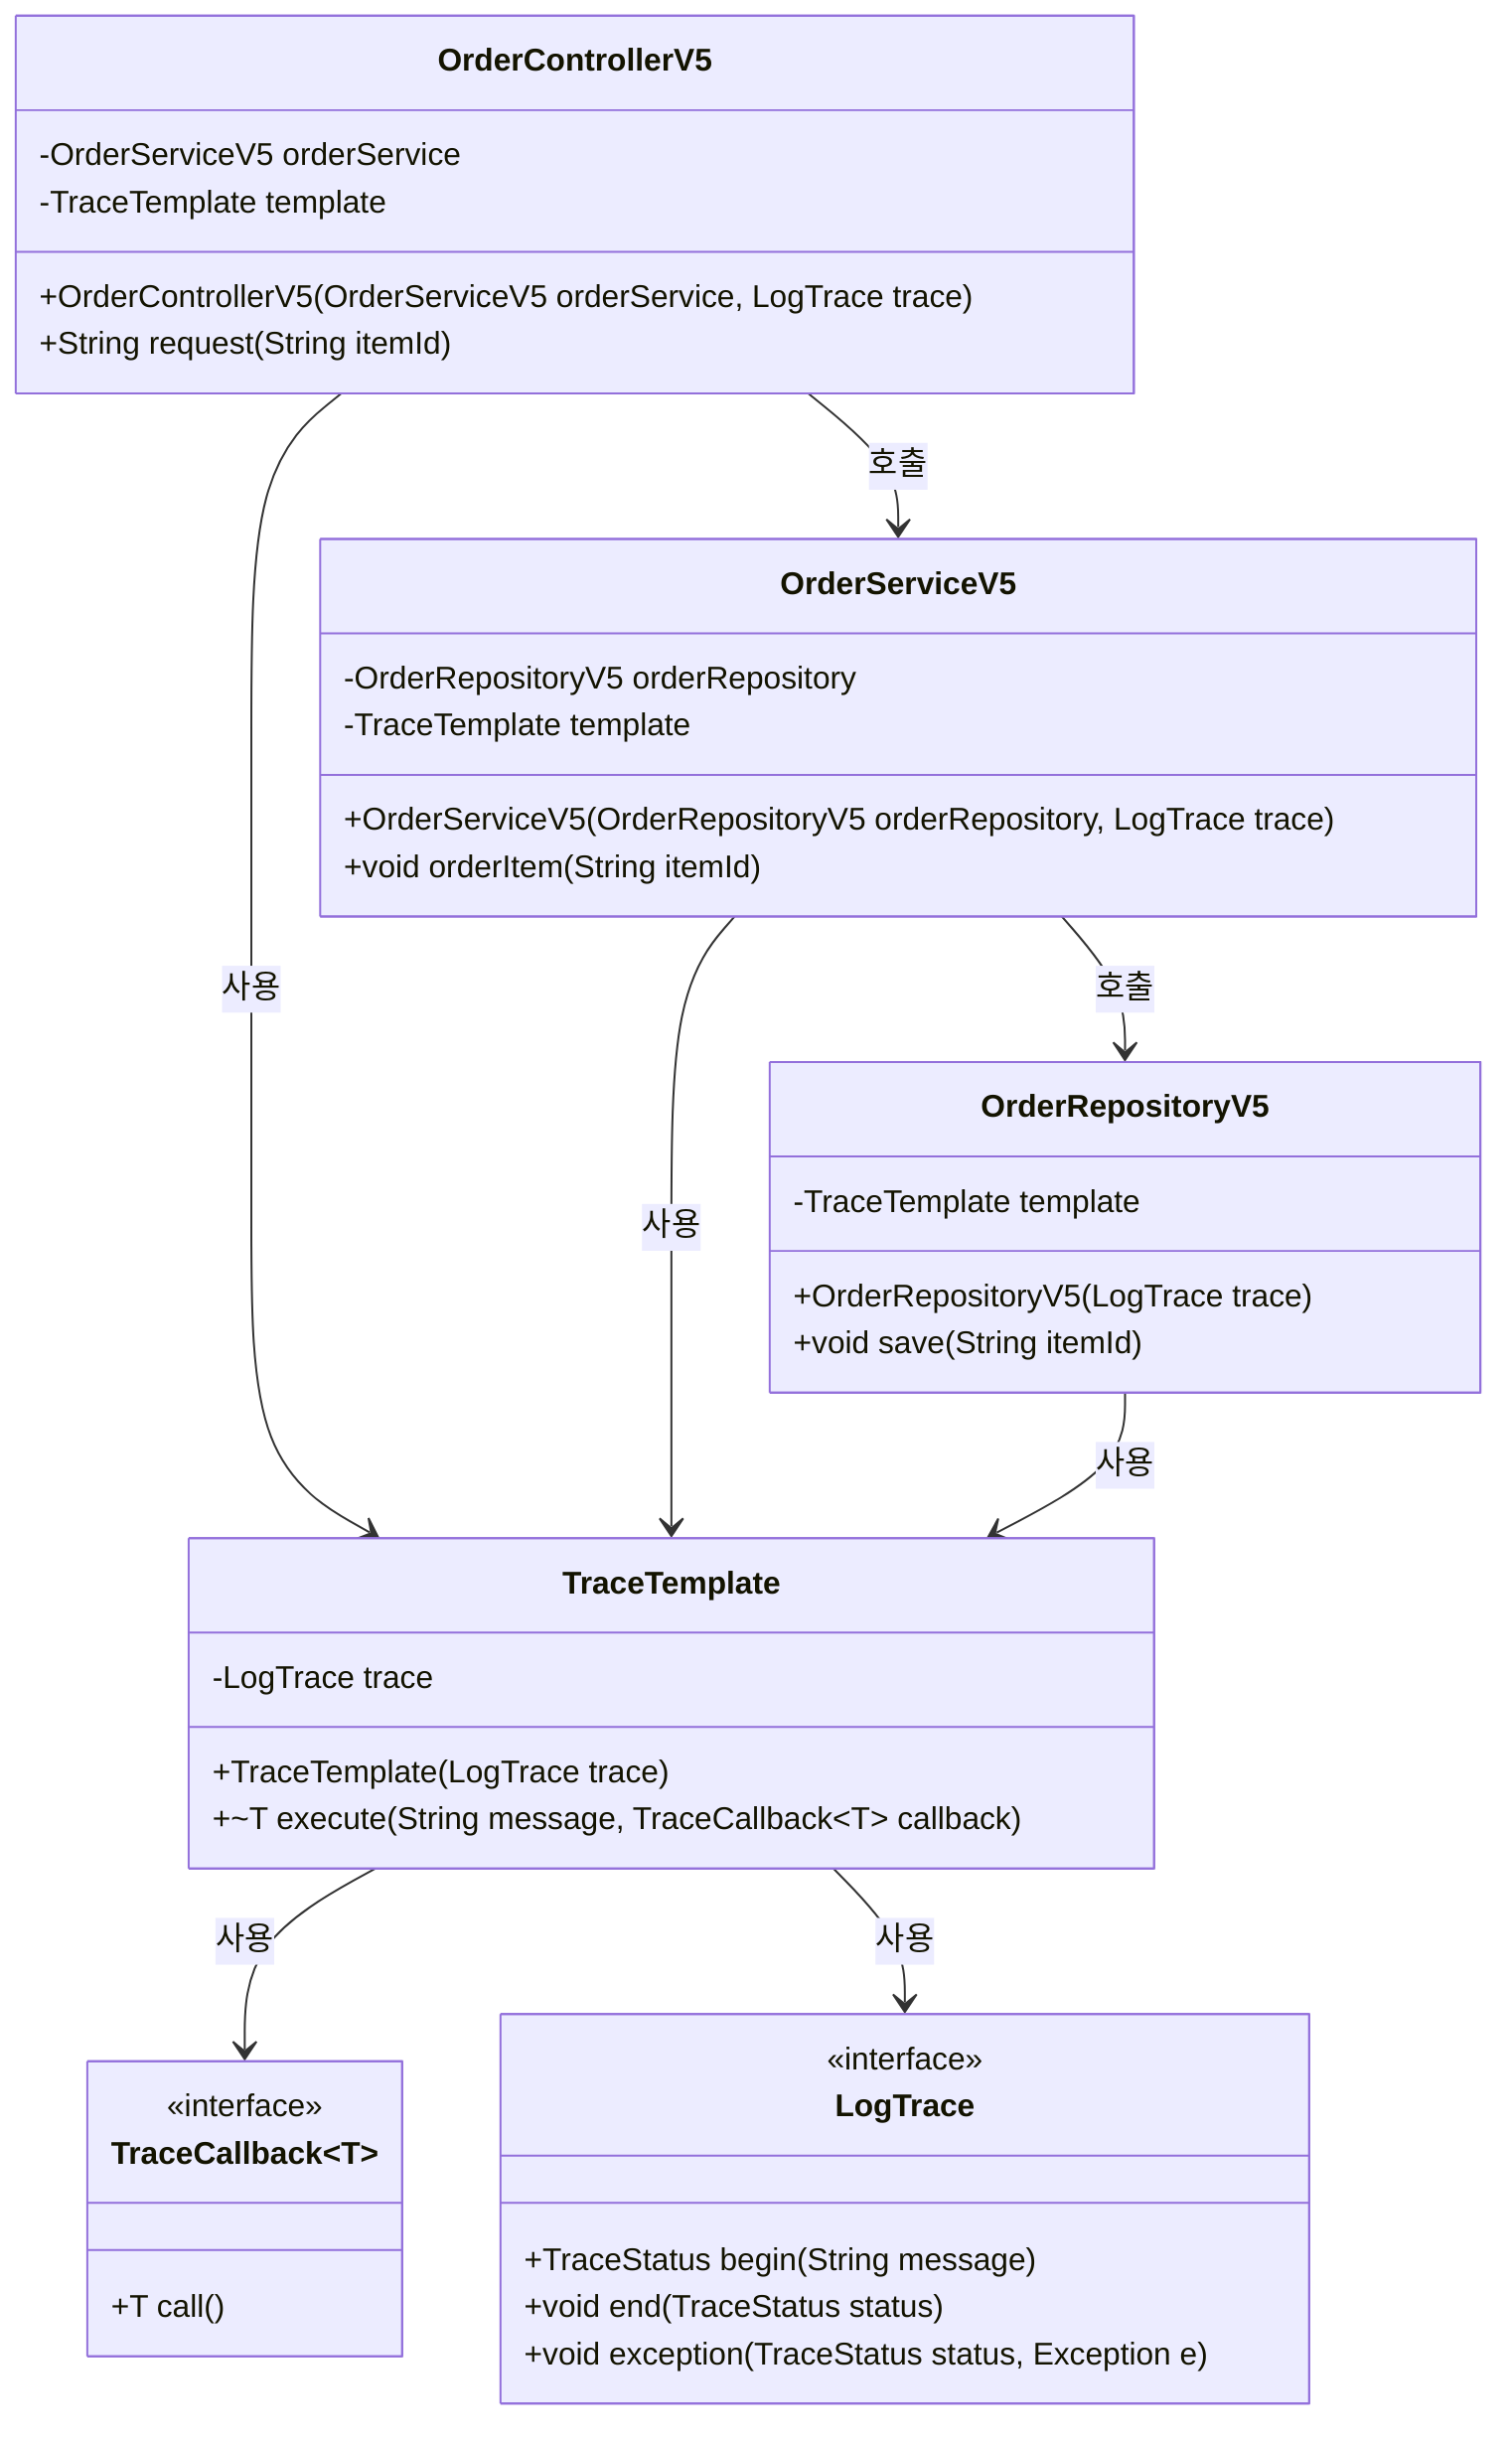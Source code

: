 classDiagram
    class TraceTemplate {
        -LogTrace trace
        +TraceTemplate(LogTrace trace)
        +~T execute(String message, TraceCallback~T~ callback)
    }
    
    class TraceCallback~T~ {
        <<interface>>
        +T call()
    }
    
    class LogTrace {
        <<interface>>
        +TraceStatus begin(String message)
        +void end(TraceStatus status)
        +void exception(TraceStatus status, Exception e)
    }
    
    class OrderControllerV5 {
        -OrderServiceV5 orderService
        -TraceTemplate template
        +OrderControllerV5(OrderServiceV5 orderService, LogTrace trace)
        +String request(String itemId)
    }
    
    class OrderServiceV5 {
        -OrderRepositoryV5 orderRepository
        -TraceTemplate template
        +OrderServiceV5(OrderRepositoryV5 orderRepository, LogTrace trace)
        +void orderItem(String itemId)
    }
    
    class OrderRepositoryV5 {
        -TraceTemplate template
        +OrderRepositoryV5(LogTrace trace)
        +void save(String itemId)
    }
    
    TraceTemplate --> TraceCallback : 사용
    TraceTemplate --> LogTrace : 사용
    OrderControllerV5 --> TraceTemplate : 사용
    OrderServiceV5 --> TraceTemplate : 사용
    OrderRepositoryV5 --> TraceTemplate : 사용
    OrderControllerV5 --> OrderServiceV5 : 호출
    OrderServiceV5 --> OrderRepositoryV5 : 호출